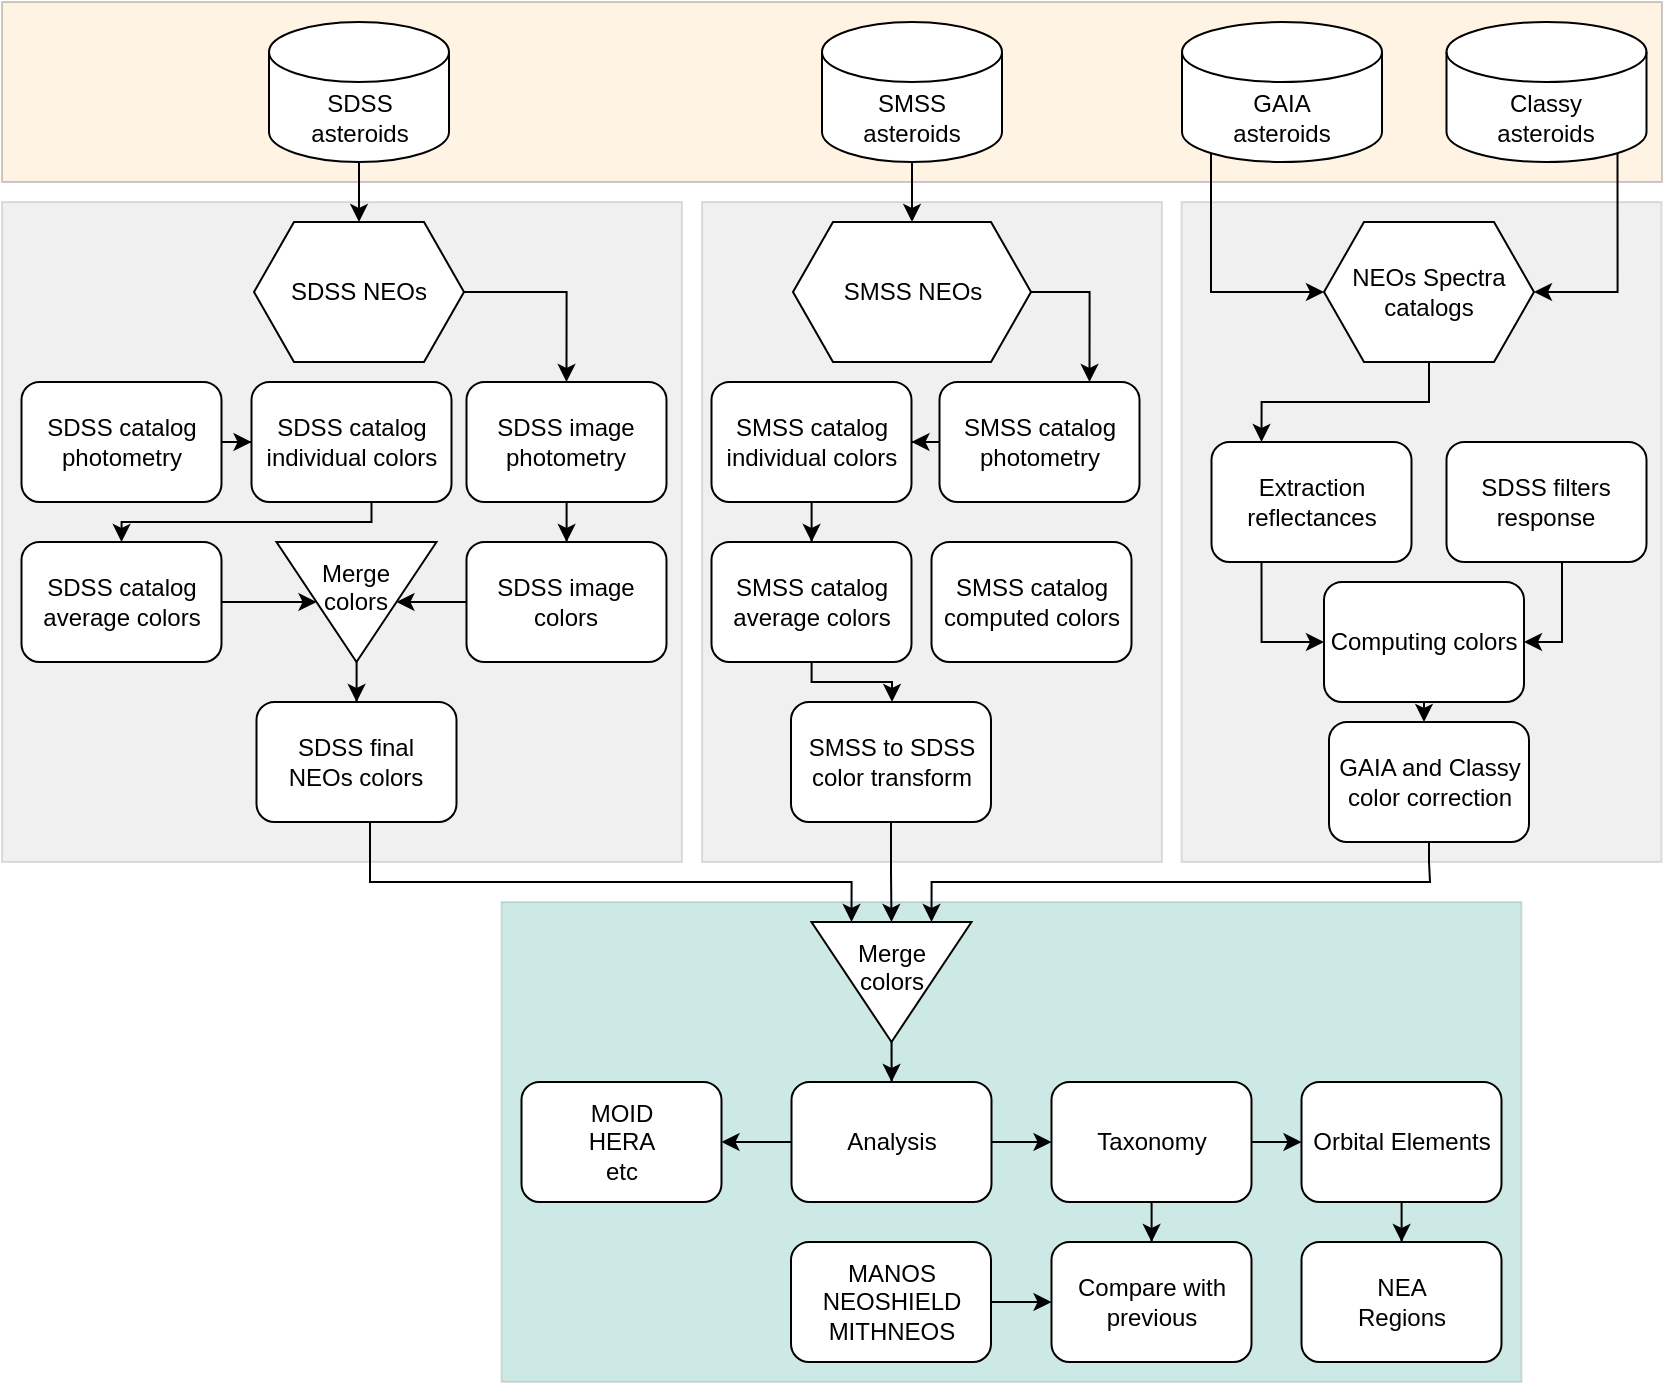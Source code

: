 <mxfile version="20.0.4" type="github" pages="2">
  <diagram id="l5HfpWFaHAtyfRfRbP9f" name="Page-1">
    <mxGraphModel dx="1183" dy="636" grid="1" gridSize="10" guides="1" tooltips="1" connect="1" arrows="1" fold="1" page="1" pageScale="1" pageWidth="850" pageHeight="1100" math="0" shadow="0">
      <root>
        <mxCell id="0" />
        <mxCell id="1" parent="0" />
        <mxCell id="JDDzChWWamHBL8bAgmot-44" value="" style="rounded=0;whiteSpace=wrap;html=1;fillColor=#019281;opacity=20;fontColor=#333333;strokeColor=#666666;" parent="1" vertex="1">
          <mxGeometry x="259.75" y="460" width="510" height="240" as="geometry" />
        </mxCell>
        <mxCell id="JDDzChWWamHBL8bAgmot-41" value="" style="rounded=0;whiteSpace=wrap;html=1;fillColor=#B2B2B2;opacity=20;fontColor=#333333;strokeColor=#666666;" parent="1" vertex="1">
          <mxGeometry x="599.75" y="110" width="240" height="330" as="geometry" />
        </mxCell>
        <mxCell id="JDDzChWWamHBL8bAgmot-40" value="" style="rounded=0;whiteSpace=wrap;html=1;fillColor=#B2B2B2;opacity=20;fontColor=#333333;strokeColor=#666666;" parent="1" vertex="1">
          <mxGeometry x="360" y="110" width="230" height="330" as="geometry" />
        </mxCell>
        <mxCell id="JDDzChWWamHBL8bAgmot-38" value="" style="rounded=0;whiteSpace=wrap;html=1;fillColor=#B2B2B2;opacity=20;fontColor=#333333;strokeColor=#666666;" parent="1" vertex="1">
          <mxGeometry x="10" y="110" width="340" height="330" as="geometry" />
        </mxCell>
        <mxCell id="JDDzChWWamHBL8bAgmot-37" value="" style="verticalLabelPosition=bottom;verticalAlign=top;html=1;shape=mxgraph.basic.rect;fillColor2=none;strokeWidth=1;size=20;indent=5;fillColor=#FFC374;opacity=20;" parent="1" vertex="1">
          <mxGeometry x="10" y="10" width="830" height="90" as="geometry" />
        </mxCell>
        <mxCell id="aYM6xtdw5qeDzCKNdwKn-15" value="" style="edgeStyle=orthogonalEdgeStyle;rounded=0;orthogonalLoop=1;jettySize=auto;html=1;" parent="1" source="aYM6xtdw5qeDzCKNdwKn-9" target="aYM6xtdw5qeDzCKNdwKn-12" edge="1">
          <mxGeometry relative="1" as="geometry" />
        </mxCell>
        <mxCell id="aYM6xtdw5qeDzCKNdwKn-9" value="&lt;div&gt;SDSS&lt;/div&gt;&lt;div&gt;asteroids&lt;br&gt;&lt;/div&gt;" style="shape=cylinder3;whiteSpace=wrap;html=1;boundedLbl=1;backgroundOutline=1;size=15;" parent="1" vertex="1">
          <mxGeometry x="143.5" y="20" width="90" height="70" as="geometry" />
        </mxCell>
        <mxCell id="aYM6xtdw5qeDzCKNdwKn-36" value="" style="edgeStyle=orthogonalEdgeStyle;rounded=0;orthogonalLoop=1;jettySize=auto;html=1;" parent="1" source="aYM6xtdw5qeDzCKNdwKn-10" target="aYM6xtdw5qeDzCKNdwKn-35" edge="1">
          <mxGeometry relative="1" as="geometry" />
        </mxCell>
        <mxCell id="aYM6xtdw5qeDzCKNdwKn-10" value="&lt;div&gt;SMSS&lt;/div&gt;&lt;div&gt;asteroids&lt;br&gt;&lt;/div&gt;" style="shape=cylinder3;whiteSpace=wrap;html=1;boundedLbl=1;backgroundOutline=1;size=15;" parent="1" vertex="1">
          <mxGeometry x="420" y="20" width="90" height="70" as="geometry" />
        </mxCell>
        <mxCell id="doPpmUsIKa_UCK7kxjEv-3" value="" style="edgeStyle=orthogonalEdgeStyle;rounded=0;orthogonalLoop=1;jettySize=auto;html=1;entryX=0;entryY=0.5;entryDx=0;entryDy=0;exitX=0.145;exitY=1;exitDx=0;exitDy=-4.35;exitPerimeter=0;" edge="1" parent="1" source="aYM6xtdw5qeDzCKNdwKn-11" target="aYM6xtdw5qeDzCKNdwKn-41">
          <mxGeometry relative="1" as="geometry">
            <Array as="points" />
          </mxGeometry>
        </mxCell>
        <mxCell id="aYM6xtdw5qeDzCKNdwKn-11" value="&lt;div&gt;GAIA&lt;/div&gt;&lt;div&gt;asteroids&lt;br&gt;&lt;/div&gt;" style="shape=cylinder3;whiteSpace=wrap;html=1;boundedLbl=1;backgroundOutline=1;size=15;" parent="1" vertex="1">
          <mxGeometry x="600" y="20" width="100" height="70" as="geometry" />
        </mxCell>
        <mxCell id="aYM6xtdw5qeDzCKNdwKn-18" style="edgeStyle=orthogonalEdgeStyle;rounded=0;orthogonalLoop=1;jettySize=auto;html=1;entryX=0.5;entryY=0;entryDx=0;entryDy=0;" parent="1" source="aYM6xtdw5qeDzCKNdwKn-12" target="aYM6xtdw5qeDzCKNdwKn-17" edge="1">
          <mxGeometry relative="1" as="geometry" />
        </mxCell>
        <mxCell id="aYM6xtdw5qeDzCKNdwKn-12" value="SDSS NEOs" style="shape=hexagon;perimeter=hexagonPerimeter2;whiteSpace=wrap;html=1;fixedSize=1;" parent="1" vertex="1">
          <mxGeometry x="136" y="120" width="105" height="70" as="geometry" />
        </mxCell>
        <mxCell id="aYM6xtdw5qeDzCKNdwKn-19" style="edgeStyle=orthogonalEdgeStyle;rounded=0;orthogonalLoop=1;jettySize=auto;html=1;" parent="1" source="aYM6xtdw5qeDzCKNdwKn-13" target="aYM6xtdw5qeDzCKNdwKn-16" edge="1">
          <mxGeometry relative="1" as="geometry" />
        </mxCell>
        <mxCell id="aYM6xtdw5qeDzCKNdwKn-13" value="SDSS catalog photometry" style="rounded=1;whiteSpace=wrap;html=1;" parent="1" vertex="1">
          <mxGeometry x="19.75" y="200" width="100" height="60" as="geometry" />
        </mxCell>
        <mxCell id="aYM6xtdw5qeDzCKNdwKn-25" style="edgeStyle=orthogonalEdgeStyle;rounded=0;orthogonalLoop=1;jettySize=auto;html=1;entryX=0.5;entryY=0;entryDx=0;entryDy=0;exitX=0.5;exitY=1;exitDx=0;exitDy=0;" parent="1" source="aYM6xtdw5qeDzCKNdwKn-16" target="aYM6xtdw5qeDzCKNdwKn-21" edge="1">
          <mxGeometry relative="1" as="geometry">
            <Array as="points">
              <mxPoint x="194.75" y="270" />
              <mxPoint x="69.75" y="270" />
            </Array>
          </mxGeometry>
        </mxCell>
        <mxCell id="aYM6xtdw5qeDzCKNdwKn-16" value="SDSS catalog individual colors" style="rounded=1;whiteSpace=wrap;html=1;" parent="1" vertex="1">
          <mxGeometry x="134.75" y="200" width="100" height="60" as="geometry" />
        </mxCell>
        <mxCell id="aYM6xtdw5qeDzCKNdwKn-26" value="" style="edgeStyle=orthogonalEdgeStyle;rounded=0;orthogonalLoop=1;jettySize=auto;html=1;" parent="1" source="aYM6xtdw5qeDzCKNdwKn-17" target="aYM6xtdw5qeDzCKNdwKn-20" edge="1">
          <mxGeometry relative="1" as="geometry" />
        </mxCell>
        <mxCell id="aYM6xtdw5qeDzCKNdwKn-17" value="SDSS image photometry" style="rounded=1;whiteSpace=wrap;html=1;" parent="1" vertex="1">
          <mxGeometry x="242.25" y="200" width="100" height="60" as="geometry" />
        </mxCell>
        <mxCell id="aYM6xtdw5qeDzCKNdwKn-27" value="" style="edgeStyle=orthogonalEdgeStyle;rounded=0;orthogonalLoop=1;jettySize=auto;html=1;entryX=0.5;entryY=0;entryDx=0;entryDy=0;" parent="1" source="aYM6xtdw5qeDzCKNdwKn-20" target="aYM6xtdw5qeDzCKNdwKn-29" edge="1">
          <mxGeometry relative="1" as="geometry">
            <mxPoint x="47.25" y="460" as="targetPoint" />
          </mxGeometry>
        </mxCell>
        <mxCell id="aYM6xtdw5qeDzCKNdwKn-20" value="SDSS image colors" style="rounded=1;whiteSpace=wrap;html=1;" parent="1" vertex="1">
          <mxGeometry x="242.25" y="280" width="100" height="60" as="geometry" />
        </mxCell>
        <mxCell id="aYM6xtdw5qeDzCKNdwKn-31" value="" style="edgeStyle=orthogonalEdgeStyle;rounded=0;orthogonalLoop=1;jettySize=auto;html=1;" parent="1" source="aYM6xtdw5qeDzCKNdwKn-21" target="aYM6xtdw5qeDzCKNdwKn-29" edge="1">
          <mxGeometry relative="1" as="geometry" />
        </mxCell>
        <mxCell id="aYM6xtdw5qeDzCKNdwKn-21" value="SDSS catalog average colors" style="rounded=1;whiteSpace=wrap;html=1;" parent="1" vertex="1">
          <mxGeometry x="19.75" y="280" width="100" height="60" as="geometry" />
        </mxCell>
        <mxCell id="JDDzChWWamHBL8bAgmot-17" style="edgeStyle=orthogonalEdgeStyle;rounded=0;orthogonalLoop=1;jettySize=auto;html=1;entryX=0;entryY=0.75;entryDx=0;entryDy=0;" parent="1" source="aYM6xtdw5qeDzCKNdwKn-22" target="JDDzChWWamHBL8bAgmot-30" edge="1">
          <mxGeometry relative="1" as="geometry">
            <mxPoint x="366" y="480" as="targetPoint" />
            <Array as="points">
              <mxPoint x="194" y="450" />
              <mxPoint x="435" y="450" />
            </Array>
          </mxGeometry>
        </mxCell>
        <mxCell id="aYM6xtdw5qeDzCKNdwKn-22" value="&lt;div&gt;SDSS final &lt;br&gt;&lt;/div&gt;&lt;div&gt;NEOs colors&lt;/div&gt;" style="rounded=1;whiteSpace=wrap;html=1;" parent="1" vertex="1">
          <mxGeometry x="137.25" y="360" width="100" height="60" as="geometry" />
        </mxCell>
        <mxCell id="JDDzChWWamHBL8bAgmot-19" style="edgeStyle=orthogonalEdgeStyle;rounded=0;orthogonalLoop=1;jettySize=auto;html=1;exitX=0.5;exitY=1;exitDx=0;exitDy=0;entryX=0;entryY=0.5;entryDx=0;entryDy=0;" parent="1" source="aYM6xtdw5qeDzCKNdwKn-23" target="JDDzChWWamHBL8bAgmot-30" edge="1">
          <mxGeometry relative="1" as="geometry">
            <mxPoint x="416" y="450" as="targetPoint" />
          </mxGeometry>
        </mxCell>
        <mxCell id="aYM6xtdw5qeDzCKNdwKn-23" value="SMSS to SDSS color transform" style="rounded=1;whiteSpace=wrap;html=1;" parent="1" vertex="1">
          <mxGeometry x="404.5" y="360" width="100" height="60" as="geometry" />
        </mxCell>
        <mxCell id="JDDzChWWamHBL8bAgmot-42" value="" style="edgeStyle=orthogonalEdgeStyle;rounded=0;orthogonalLoop=1;jettySize=auto;html=1;" parent="1" source="aYM6xtdw5qeDzCKNdwKn-29" target="aYM6xtdw5qeDzCKNdwKn-22" edge="1">
          <mxGeometry relative="1" as="geometry" />
        </mxCell>
        <mxCell id="aYM6xtdw5qeDzCKNdwKn-29" value="&lt;div&gt;Merge &lt;br&gt;&lt;/div&gt;&lt;div&gt;colors&lt;/div&gt;&lt;div&gt;&lt;br&gt;&lt;/div&gt;" style="triangle;whiteSpace=wrap;html=1;direction=south;" parent="1" vertex="1">
          <mxGeometry x="147.25" y="280" width="80" height="60" as="geometry" />
        </mxCell>
        <mxCell id="JDDzChWWamHBL8bAgmot-27" style="edgeStyle=orthogonalEdgeStyle;rounded=0;orthogonalLoop=1;jettySize=auto;html=1;exitX=0;exitY=0.5;exitDx=0;exitDy=0;" parent="1" source="aYM6xtdw5qeDzCKNdwKn-38" target="aYM6xtdw5qeDzCKNdwKn-37" edge="1">
          <mxGeometry relative="1" as="geometry" />
        </mxCell>
        <mxCell id="doPpmUsIKa_UCK7kxjEv-1" style="edgeStyle=orthogonalEdgeStyle;rounded=0;orthogonalLoop=1;jettySize=auto;html=1;exitX=1;exitY=0.5;exitDx=0;exitDy=0;entryX=0.75;entryY=0;entryDx=0;entryDy=0;" edge="1" parent="1" source="aYM6xtdw5qeDzCKNdwKn-35" target="aYM6xtdw5qeDzCKNdwKn-38">
          <mxGeometry relative="1" as="geometry" />
        </mxCell>
        <mxCell id="aYM6xtdw5qeDzCKNdwKn-35" value="SMSS NEOs" style="shape=hexagon;perimeter=hexagonPerimeter2;whiteSpace=wrap;html=1;fixedSize=1;" parent="1" vertex="1">
          <mxGeometry x="405.5" y="120" width="119" height="70" as="geometry" />
        </mxCell>
        <mxCell id="JDDzChWWamHBL8bAgmot-29" value="" style="edgeStyle=orthogonalEdgeStyle;rounded=0;orthogonalLoop=1;jettySize=auto;html=1;" parent="1" source="aYM6xtdw5qeDzCKNdwKn-37" target="aYM6xtdw5qeDzCKNdwKn-39" edge="1">
          <mxGeometry relative="1" as="geometry" />
        </mxCell>
        <mxCell id="aYM6xtdw5qeDzCKNdwKn-37" value="SMSS catalog individual colors" style="rounded=1;whiteSpace=wrap;html=1;" parent="1" vertex="1">
          <mxGeometry x="364.75" y="200" width="100" height="60" as="geometry" />
        </mxCell>
        <mxCell id="aYM6xtdw5qeDzCKNdwKn-38" value="SMSS catalog photometry" style="rounded=1;whiteSpace=wrap;html=1;" parent="1" vertex="1">
          <mxGeometry x="478.75" y="200" width="100" height="60" as="geometry" />
        </mxCell>
        <mxCell id="JDDzChWWamHBL8bAgmot-5" value="" style="edgeStyle=orthogonalEdgeStyle;rounded=0;orthogonalLoop=1;jettySize=auto;html=1;" parent="1" source="aYM6xtdw5qeDzCKNdwKn-39" target="aYM6xtdw5qeDzCKNdwKn-23" edge="1">
          <mxGeometry relative="1" as="geometry">
            <Array as="points">
              <mxPoint x="415" y="350" />
              <mxPoint x="455" y="350" />
            </Array>
          </mxGeometry>
        </mxCell>
        <mxCell id="aYM6xtdw5qeDzCKNdwKn-39" value="SMSS catalog average colors" style="rounded=1;whiteSpace=wrap;html=1;" parent="1" vertex="1">
          <mxGeometry x="364.75" y="280" width="100" height="60" as="geometry" />
        </mxCell>
        <mxCell id="aYM6xtdw5qeDzCKNdwKn-40" value="SMSS catalog computed colors" style="rounded=1;whiteSpace=wrap;html=1;" parent="1" vertex="1">
          <mxGeometry x="474.75" y="280" width="100" height="60" as="geometry" />
        </mxCell>
        <mxCell id="JDDzChWWamHBL8bAgmot-46" style="edgeStyle=orthogonalEdgeStyle;rounded=0;orthogonalLoop=1;jettySize=auto;html=1;entryX=0.25;entryY=0;entryDx=0;entryDy=0;startArrow=none;startFill=0;endArrow=classic;endFill=1;exitX=0.5;exitY=1;exitDx=0;exitDy=0;" parent="1" source="aYM6xtdw5qeDzCKNdwKn-41" target="aYM6xtdw5qeDzCKNdwKn-42" edge="1">
          <mxGeometry relative="1" as="geometry" />
        </mxCell>
        <mxCell id="aYM6xtdw5qeDzCKNdwKn-41" value="NEOs Spectra catalogs" style="shape=hexagon;perimeter=hexagonPerimeter2;whiteSpace=wrap;html=1;fixedSize=1;" parent="1" vertex="1">
          <mxGeometry x="671" y="120" width="105" height="70" as="geometry" />
        </mxCell>
        <mxCell id="aYM6xtdw5qeDzCKNdwKn-56" value="" style="edgeStyle=orthogonalEdgeStyle;rounded=0;orthogonalLoop=1;jettySize=auto;html=1;exitX=0.25;exitY=1;exitDx=0;exitDy=0;entryX=0;entryY=0.5;entryDx=0;entryDy=0;" parent="1" source="aYM6xtdw5qeDzCKNdwKn-42" target="JDDzChWWamHBL8bAgmot-25" edge="1">
          <mxGeometry relative="1" as="geometry">
            <mxPoint x="702.75" y="290" as="targetPoint" />
            <Array as="points">
              <mxPoint x="640" y="330" />
            </Array>
          </mxGeometry>
        </mxCell>
        <mxCell id="aYM6xtdw5qeDzCKNdwKn-42" value="&lt;div&gt;Extraction&lt;br&gt;&lt;/div&gt;&lt;div&gt;reflectances&lt;/div&gt;" style="rounded=1;whiteSpace=wrap;html=1;" parent="1" vertex="1">
          <mxGeometry x="614.75" y="230" width="100" height="60" as="geometry" />
        </mxCell>
        <mxCell id="aYM6xtdw5qeDzCKNdwKn-55" value="" style="edgeStyle=orthogonalEdgeStyle;rounded=0;orthogonalLoop=1;jettySize=auto;html=1;entryX=1;entryY=0.5;entryDx=0;entryDy=0;exitX=0.75;exitY=1;exitDx=0;exitDy=0;" parent="1" source="aYM6xtdw5qeDzCKNdwKn-43" target="JDDzChWWamHBL8bAgmot-25" edge="1">
          <mxGeometry relative="1" as="geometry">
            <mxPoint x="742.25" y="290" as="targetPoint" />
            <Array as="points">
              <mxPoint x="790" y="290" />
              <mxPoint x="790" y="330" />
            </Array>
          </mxGeometry>
        </mxCell>
        <mxCell id="aYM6xtdw5qeDzCKNdwKn-43" value="SDSS filters response" style="rounded=1;whiteSpace=wrap;html=1;fontStyle=0" parent="1" vertex="1">
          <mxGeometry x="732.25" y="230" width="100" height="60" as="geometry" />
        </mxCell>
        <mxCell id="JDDzChWWamHBL8bAgmot-21" value="" style="edgeStyle=orthogonalEdgeStyle;rounded=0;orthogonalLoop=1;jettySize=auto;html=1;exitX=0.5;exitY=1;exitDx=0;exitDy=0;" parent="1" source="JDDzChWWamHBL8bAgmot-25" target="JDDzChWWamHBL8bAgmot-20" edge="1">
          <mxGeometry relative="1" as="geometry">
            <mxPoint x="729.75" y="400" as="sourcePoint" />
            <Array as="points">
              <mxPoint x="719.75" y="400" />
            </Array>
          </mxGeometry>
        </mxCell>
        <mxCell id="JDDzChWWamHBL8bAgmot-31" value="" style="edgeStyle=orthogonalEdgeStyle;rounded=0;orthogonalLoop=1;jettySize=auto;html=1;" parent="1" source="JDDzChWWamHBL8bAgmot-6" target="JDDzChWWamHBL8bAgmot-8" edge="1">
          <mxGeometry relative="1" as="geometry" />
        </mxCell>
        <mxCell id="JDDzChWWamHBL8bAgmot-36" value="" style="edgeStyle=orthogonalEdgeStyle;rounded=0;orthogonalLoop=1;jettySize=auto;html=1;" parent="1" source="JDDzChWWamHBL8bAgmot-6" target="JDDzChWWamHBL8bAgmot-13" edge="1">
          <mxGeometry relative="1" as="geometry" />
        </mxCell>
        <mxCell id="JDDzChWWamHBL8bAgmot-6" value="Analysis" style="rounded=1;whiteSpace=wrap;html=1;" parent="1" vertex="1">
          <mxGeometry x="404.75" y="550" width="100" height="60" as="geometry" />
        </mxCell>
        <mxCell id="JDDzChWWamHBL8bAgmot-33" value="" style="edgeStyle=orthogonalEdgeStyle;rounded=0;orthogonalLoop=1;jettySize=auto;html=1;" parent="1" source="JDDzChWWamHBL8bAgmot-7" target="JDDzChWWamHBL8bAgmot-14" edge="1">
          <mxGeometry relative="1" as="geometry" />
        </mxCell>
        <mxCell id="JDDzChWWamHBL8bAgmot-7" value="Orbital Elements" style="rounded=1;whiteSpace=wrap;html=1;" parent="1" vertex="1">
          <mxGeometry x="659.75" y="550" width="100" height="60" as="geometry" />
        </mxCell>
        <mxCell id="JDDzChWWamHBL8bAgmot-32" value="" style="edgeStyle=orthogonalEdgeStyle;rounded=0;orthogonalLoop=1;jettySize=auto;html=1;" parent="1" source="JDDzChWWamHBL8bAgmot-8" target="JDDzChWWamHBL8bAgmot-7" edge="1">
          <mxGeometry relative="1" as="geometry" />
        </mxCell>
        <mxCell id="JDDzChWWamHBL8bAgmot-34" value="" style="edgeStyle=orthogonalEdgeStyle;rounded=0;orthogonalLoop=1;jettySize=auto;html=1;" parent="1" source="JDDzChWWamHBL8bAgmot-8" target="JDDzChWWamHBL8bAgmot-9" edge="1">
          <mxGeometry relative="1" as="geometry" />
        </mxCell>
        <mxCell id="JDDzChWWamHBL8bAgmot-8" value="Taxonomy" style="rounded=1;whiteSpace=wrap;html=1;" parent="1" vertex="1">
          <mxGeometry x="534.75" y="550" width="100" height="60" as="geometry" />
        </mxCell>
        <mxCell id="JDDzChWWamHBL8bAgmot-9" value="Compare with previous" style="rounded=1;whiteSpace=wrap;html=1;" parent="1" vertex="1">
          <mxGeometry x="534.75" y="630" width="100" height="60" as="geometry" />
        </mxCell>
        <mxCell id="JDDzChWWamHBL8bAgmot-35" value="" style="edgeStyle=orthogonalEdgeStyle;rounded=0;orthogonalLoop=1;jettySize=auto;html=1;" parent="1" source="JDDzChWWamHBL8bAgmot-12" target="JDDzChWWamHBL8bAgmot-9" edge="1">
          <mxGeometry relative="1" as="geometry" />
        </mxCell>
        <mxCell id="JDDzChWWamHBL8bAgmot-12" value="&lt;div&gt;MANOS&lt;/div&gt;&lt;div&gt;NEOSHIELD&lt;/div&gt;&lt;div&gt;MITHNEOS&lt;br&gt;&lt;/div&gt;" style="rounded=1;whiteSpace=wrap;html=1;" parent="1" vertex="1">
          <mxGeometry x="404.5" y="630" width="100" height="60" as="geometry" />
        </mxCell>
        <mxCell id="JDDzChWWamHBL8bAgmot-13" value="&lt;div&gt;MOID&lt;/div&gt;&lt;div&gt;HERA&lt;/div&gt;&lt;div&gt;etc&lt;br&gt;&lt;/div&gt;" style="rounded=1;whiteSpace=wrap;html=1;" parent="1" vertex="1">
          <mxGeometry x="269.75" y="550" width="100" height="60" as="geometry" />
        </mxCell>
        <mxCell id="JDDzChWWamHBL8bAgmot-14" value="&lt;div&gt;NEA&lt;br&gt;&lt;/div&gt;&lt;div&gt;Regions&lt;/div&gt;" style="rounded=1;whiteSpace=wrap;html=1;" parent="1" vertex="1">
          <mxGeometry x="659.75" y="630" width="100" height="60" as="geometry" />
        </mxCell>
        <mxCell id="JDDzChWWamHBL8bAgmot-26" value="" style="edgeStyle=orthogonalEdgeStyle;rounded=0;orthogonalLoop=1;jettySize=auto;html=1;exitX=1;exitY=0.5;exitDx=0;exitDy=0;" parent="1" source="JDDzChWWamHBL8bAgmot-30" target="JDDzChWWamHBL8bAgmot-6" edge="1">
          <mxGeometry relative="1" as="geometry">
            <mxPoint x="465.75" y="520" as="sourcePoint" />
          </mxGeometry>
        </mxCell>
        <mxCell id="JDDzChWWamHBL8bAgmot-23" style="edgeStyle=orthogonalEdgeStyle;rounded=0;orthogonalLoop=1;jettySize=auto;html=1;entryX=0;entryY=0.25;entryDx=0;entryDy=0;exitX=0.5;exitY=1;exitDx=0;exitDy=0;" parent="1" source="JDDzChWWamHBL8bAgmot-20" target="JDDzChWWamHBL8bAgmot-30" edge="1">
          <mxGeometry relative="1" as="geometry">
            <mxPoint x="486" y="480" as="targetPoint" />
            <Array as="points">
              <mxPoint x="724" y="440" />
              <mxPoint x="724" y="450" />
              <mxPoint x="475" y="450" />
            </Array>
          </mxGeometry>
        </mxCell>
        <mxCell id="JDDzChWWamHBL8bAgmot-20" value="GAIA and Classy color correction" style="rounded=1;whiteSpace=wrap;html=1;" parent="1" vertex="1">
          <mxGeometry x="673.5" y="370" width="100" height="60" as="geometry" />
        </mxCell>
        <mxCell id="JDDzChWWamHBL8bAgmot-25" value="Computing colors" style="rounded=1;whiteSpace=wrap;html=1;" parent="1" vertex="1">
          <mxGeometry x="671" y="300" width="100" height="60" as="geometry" />
        </mxCell>
        <mxCell id="JDDzChWWamHBL8bAgmot-30" value="&lt;div&gt;Merge&lt;/div&gt;&lt;div&gt;colors&lt;/div&gt;&lt;div&gt;&lt;br&gt;&lt;/div&gt;" style="triangle;whiteSpace=wrap;html=1;direction=south;" parent="1" vertex="1">
          <mxGeometry x="414.75" y="470" width="80" height="60" as="geometry" />
        </mxCell>
        <mxCell id="doPpmUsIKa_UCK7kxjEv-5" style="edgeStyle=orthogonalEdgeStyle;rounded=0;orthogonalLoop=1;jettySize=auto;html=1;exitX=0.855;exitY=1;exitDx=0;exitDy=-4.35;exitPerimeter=0;entryX=1;entryY=0.5;entryDx=0;entryDy=0;" edge="1" parent="1" source="doPpmUsIKa_UCK7kxjEv-2" target="aYM6xtdw5qeDzCKNdwKn-41">
          <mxGeometry relative="1" as="geometry" />
        </mxCell>
        <mxCell id="doPpmUsIKa_UCK7kxjEv-2" value="&lt;div&gt;Classy&lt;br&gt;&lt;/div&gt;&lt;div&gt;asteroids&lt;br&gt;&lt;/div&gt;" style="shape=cylinder3;whiteSpace=wrap;html=1;boundedLbl=1;backgroundOutline=1;size=15;" vertex="1" parent="1">
          <mxGeometry x="732.25" y="20" width="100" height="70" as="geometry" />
        </mxCell>
      </root>
    </mxGraphModel>
  </diagram>
  <diagram id="aIwazq5mKFEPIugJmdW9" name="Page-2">
    <mxGraphModel dx="1183" dy="636" grid="1" gridSize="10" guides="1" tooltips="1" connect="1" arrows="1" fold="1" page="1" pageScale="1" pageWidth="850" pageHeight="1100" math="0" shadow="0">
      <root>
        <mxCell id="0" />
        <mxCell id="1" parent="0" />
        <mxCell id="oCJwEKxeKg1dGsm3xvC_-1" value="" style="rounded=0;whiteSpace=wrap;html=1;fillColor=#019281;opacity=20;fontColor=#333333;strokeColor=#666666;" vertex="1" parent="1">
          <mxGeometry x="10" y="460" width="830" height="80" as="geometry" />
        </mxCell>
        <mxCell id="oCJwEKxeKg1dGsm3xvC_-2" value="" style="rounded=0;whiteSpace=wrap;html=1;fillColor=#B2B2B2;opacity=20;fontColor=#333333;strokeColor=#666666;" vertex="1" parent="1">
          <mxGeometry x="599.75" y="110" width="240" height="330" as="geometry" />
        </mxCell>
        <mxCell id="oCJwEKxeKg1dGsm3xvC_-3" value="" style="rounded=0;whiteSpace=wrap;html=1;fillColor=#B2B2B2;opacity=20;fontColor=#333333;strokeColor=#666666;" vertex="1" parent="1">
          <mxGeometry x="360" y="110" width="230" height="330" as="geometry" />
        </mxCell>
        <mxCell id="oCJwEKxeKg1dGsm3xvC_-4" value="" style="rounded=0;whiteSpace=wrap;html=1;fillColor=#B2B2B2;opacity=20;fontColor=#333333;strokeColor=#666666;" vertex="1" parent="1">
          <mxGeometry x="10" y="110" width="340" height="330" as="geometry" />
        </mxCell>
        <mxCell id="oCJwEKxeKg1dGsm3xvC_-5" value="" style="verticalLabelPosition=bottom;verticalAlign=top;html=1;shape=mxgraph.basic.rect;fillColor2=none;strokeWidth=1;size=20;indent=5;fillColor=#FFC374;opacity=20;" vertex="1" parent="1">
          <mxGeometry x="10" y="10" width="830" height="90" as="geometry" />
        </mxCell>
        <mxCell id="oCJwEKxeKg1dGsm3xvC_-6" value="" style="edgeStyle=orthogonalEdgeStyle;rounded=0;orthogonalLoop=1;jettySize=auto;html=1;" edge="1" parent="1" source="oCJwEKxeKg1dGsm3xvC_-7" target="oCJwEKxeKg1dGsm3xvC_-13">
          <mxGeometry relative="1" as="geometry" />
        </mxCell>
        <mxCell id="oCJwEKxeKg1dGsm3xvC_-7" value="&lt;div&gt;SDSS&lt;/div&gt;&lt;div&gt;asteroids&lt;br&gt;&lt;/div&gt;" style="shape=cylinder3;whiteSpace=wrap;html=1;boundedLbl=1;backgroundOutline=1;size=15;" vertex="1" parent="1">
          <mxGeometry x="143.5" y="20" width="90" height="70" as="geometry" />
        </mxCell>
        <mxCell id="oCJwEKxeKg1dGsm3xvC_-8" value="" style="edgeStyle=orthogonalEdgeStyle;rounded=0;orthogonalLoop=1;jettySize=auto;html=1;" edge="1" parent="1" source="oCJwEKxeKg1dGsm3xvC_-9" target="oCJwEKxeKg1dGsm3xvC_-32">
          <mxGeometry relative="1" as="geometry" />
        </mxCell>
        <mxCell id="oCJwEKxeKg1dGsm3xvC_-9" value="&lt;div&gt;SMSS&lt;/div&gt;&lt;div&gt;asteroids&lt;br&gt;&lt;/div&gt;" style="shape=cylinder3;whiteSpace=wrap;html=1;boundedLbl=1;backgroundOutline=1;size=15;" vertex="1" parent="1">
          <mxGeometry x="420" y="20" width="90" height="70" as="geometry" />
        </mxCell>
        <mxCell id="oCJwEKxeKg1dGsm3xvC_-10" value="" style="edgeStyle=orthogonalEdgeStyle;rounded=0;orthogonalLoop=1;jettySize=auto;html=1;entryX=0;entryY=0.5;entryDx=0;entryDy=0;exitX=0.145;exitY=1;exitDx=0;exitDy=-4.35;exitPerimeter=0;" edge="1" parent="1" source="oCJwEKxeKg1dGsm3xvC_-11" target="oCJwEKxeKg1dGsm3xvC_-40">
          <mxGeometry relative="1" as="geometry">
            <Array as="points" />
          </mxGeometry>
        </mxCell>
        <mxCell id="oCJwEKxeKg1dGsm3xvC_-11" value="&lt;div&gt;GAIA&lt;/div&gt;&lt;div&gt;asteroids&lt;br&gt;&lt;/div&gt;" style="shape=cylinder3;whiteSpace=wrap;html=1;boundedLbl=1;backgroundOutline=1;size=15;" vertex="1" parent="1">
          <mxGeometry x="600" y="20" width="100" height="70" as="geometry" />
        </mxCell>
        <mxCell id="oCJwEKxeKg1dGsm3xvC_-12" style="edgeStyle=orthogonalEdgeStyle;rounded=0;orthogonalLoop=1;jettySize=auto;html=1;entryX=0.5;entryY=0;entryDx=0;entryDy=0;" edge="1" parent="1" source="oCJwEKxeKg1dGsm3xvC_-13" target="oCJwEKxeKg1dGsm3xvC_-19">
          <mxGeometry relative="1" as="geometry" />
        </mxCell>
        <mxCell id="oCJwEKxeKg1dGsm3xvC_-13" value="SDSS NEOs" style="shape=hexagon;perimeter=hexagonPerimeter2;whiteSpace=wrap;html=1;fixedSize=1;" vertex="1" parent="1">
          <mxGeometry x="136" y="120" width="105" height="70" as="geometry" />
        </mxCell>
        <mxCell id="oCJwEKxeKg1dGsm3xvC_-14" style="edgeStyle=orthogonalEdgeStyle;rounded=0;orthogonalLoop=1;jettySize=auto;html=1;" edge="1" parent="1" source="oCJwEKxeKg1dGsm3xvC_-15" target="oCJwEKxeKg1dGsm3xvC_-17">
          <mxGeometry relative="1" as="geometry" />
        </mxCell>
        <mxCell id="oCJwEKxeKg1dGsm3xvC_-15" value="SDSS catalog photometry" style="rounded=1;whiteSpace=wrap;html=1;" vertex="1" parent="1">
          <mxGeometry x="19.75" y="200" width="100" height="60" as="geometry" />
        </mxCell>
        <mxCell id="oCJwEKxeKg1dGsm3xvC_-16" style="edgeStyle=orthogonalEdgeStyle;rounded=0;orthogonalLoop=1;jettySize=auto;html=1;entryX=0.5;entryY=0;entryDx=0;entryDy=0;exitX=0.5;exitY=1;exitDx=0;exitDy=0;" edge="1" parent="1" source="oCJwEKxeKg1dGsm3xvC_-17" target="oCJwEKxeKg1dGsm3xvC_-23">
          <mxGeometry relative="1" as="geometry">
            <Array as="points">
              <mxPoint x="194.75" y="270" />
              <mxPoint x="69.75" y="270" />
            </Array>
          </mxGeometry>
        </mxCell>
        <mxCell id="oCJwEKxeKg1dGsm3xvC_-17" value="SDSS catalog individual colors" style="rounded=1;whiteSpace=wrap;html=1;" vertex="1" parent="1">
          <mxGeometry x="134.75" y="200" width="100" height="60" as="geometry" />
        </mxCell>
        <mxCell id="oCJwEKxeKg1dGsm3xvC_-18" value="" style="edgeStyle=orthogonalEdgeStyle;rounded=0;orthogonalLoop=1;jettySize=auto;html=1;" edge="1" parent="1" source="oCJwEKxeKg1dGsm3xvC_-19" target="oCJwEKxeKg1dGsm3xvC_-21">
          <mxGeometry relative="1" as="geometry" />
        </mxCell>
        <mxCell id="oCJwEKxeKg1dGsm3xvC_-19" value="SDSS image photometry" style="rounded=1;whiteSpace=wrap;html=1;" vertex="1" parent="1">
          <mxGeometry x="242.25" y="200" width="100" height="60" as="geometry" />
        </mxCell>
        <mxCell id="oCJwEKxeKg1dGsm3xvC_-20" value="" style="edgeStyle=orthogonalEdgeStyle;rounded=0;orthogonalLoop=1;jettySize=auto;html=1;entryX=0.5;entryY=0;entryDx=0;entryDy=0;" edge="1" parent="1" source="oCJwEKxeKg1dGsm3xvC_-21" target="oCJwEKxeKg1dGsm3xvC_-29">
          <mxGeometry relative="1" as="geometry">
            <mxPoint x="47.25" y="460" as="targetPoint" />
          </mxGeometry>
        </mxCell>
        <mxCell id="oCJwEKxeKg1dGsm3xvC_-21" value="SDSS image colors" style="rounded=1;whiteSpace=wrap;html=1;" vertex="1" parent="1">
          <mxGeometry x="242.25" y="280" width="100" height="60" as="geometry" />
        </mxCell>
        <mxCell id="oCJwEKxeKg1dGsm3xvC_-22" value="" style="edgeStyle=orthogonalEdgeStyle;rounded=0;orthogonalLoop=1;jettySize=auto;html=1;" edge="1" parent="1" source="oCJwEKxeKg1dGsm3xvC_-23" target="oCJwEKxeKg1dGsm3xvC_-29">
          <mxGeometry relative="1" as="geometry" />
        </mxCell>
        <mxCell id="oCJwEKxeKg1dGsm3xvC_-23" value="SDSS catalog average colors" style="rounded=1;whiteSpace=wrap;html=1;" vertex="1" parent="1">
          <mxGeometry x="19.75" y="280" width="100" height="60" as="geometry" />
        </mxCell>
        <mxCell id="oCJwEKxeKg1dGsm3xvC_-24" style="edgeStyle=orthogonalEdgeStyle;rounded=0;orthogonalLoop=1;jettySize=auto;html=1;entryX=0;entryY=0.75;entryDx=0;entryDy=0;" edge="1" parent="1" source="oCJwEKxeKg1dGsm3xvC_-25" target="oCJwEKxeKg1dGsm3xvC_-63">
          <mxGeometry relative="1" as="geometry">
            <mxPoint x="366" y="480" as="targetPoint" />
            <Array as="points">
              <mxPoint x="194" y="450" />
              <mxPoint x="435" y="450" />
            </Array>
          </mxGeometry>
        </mxCell>
        <mxCell id="oCJwEKxeKg1dGsm3xvC_-25" value="&lt;div&gt;SDSS final &lt;br&gt;&lt;/div&gt;&lt;div&gt;NEOs colors&lt;/div&gt;" style="rounded=1;whiteSpace=wrap;html=1;" vertex="1" parent="1">
          <mxGeometry x="137.25" y="360" width="100" height="60" as="geometry" />
        </mxCell>
        <mxCell id="oCJwEKxeKg1dGsm3xvC_-26" style="edgeStyle=orthogonalEdgeStyle;rounded=0;orthogonalLoop=1;jettySize=auto;html=1;exitX=0.5;exitY=1;exitDx=0;exitDy=0;entryX=0;entryY=0.5;entryDx=0;entryDy=0;" edge="1" parent="1" source="oCJwEKxeKg1dGsm3xvC_-27" target="oCJwEKxeKg1dGsm3xvC_-63">
          <mxGeometry relative="1" as="geometry">
            <mxPoint x="416" y="450" as="targetPoint" />
          </mxGeometry>
        </mxCell>
        <mxCell id="oCJwEKxeKg1dGsm3xvC_-27" value="SMSS to SDSS color transform" style="rounded=1;whiteSpace=wrap;html=1;" vertex="1" parent="1">
          <mxGeometry x="405.5" y="370" width="100" height="60" as="geometry" />
        </mxCell>
        <mxCell id="oCJwEKxeKg1dGsm3xvC_-28" value="" style="edgeStyle=orthogonalEdgeStyle;rounded=0;orthogonalLoop=1;jettySize=auto;html=1;" edge="1" parent="1" source="oCJwEKxeKg1dGsm3xvC_-29" target="oCJwEKxeKg1dGsm3xvC_-25">
          <mxGeometry relative="1" as="geometry" />
        </mxCell>
        <mxCell id="oCJwEKxeKg1dGsm3xvC_-29" value="&lt;div&gt;Merge &lt;br&gt;&lt;/div&gt;&lt;div&gt;colors&lt;/div&gt;&lt;div&gt;&lt;br&gt;&lt;/div&gt;" style="triangle;whiteSpace=wrap;html=1;direction=south;" vertex="1" parent="1">
          <mxGeometry x="147.25" y="280" width="80" height="60" as="geometry" />
        </mxCell>
        <mxCell id="oCJwEKxeKg1dGsm3xvC_-30" style="edgeStyle=orthogonalEdgeStyle;rounded=0;orthogonalLoop=1;jettySize=auto;html=1;exitX=0;exitY=0.5;exitDx=0;exitDy=0;" edge="1" parent="1" source="oCJwEKxeKg1dGsm3xvC_-35" target="oCJwEKxeKg1dGsm3xvC_-34">
          <mxGeometry relative="1" as="geometry" />
        </mxCell>
        <mxCell id="oCJwEKxeKg1dGsm3xvC_-31" style="edgeStyle=orthogonalEdgeStyle;rounded=0;orthogonalLoop=1;jettySize=auto;html=1;exitX=1;exitY=0.5;exitDx=0;exitDy=0;entryX=0.75;entryY=0;entryDx=0;entryDy=0;" edge="1" parent="1" source="oCJwEKxeKg1dGsm3xvC_-32" target="oCJwEKxeKg1dGsm3xvC_-35">
          <mxGeometry relative="1" as="geometry" />
        </mxCell>
        <mxCell id="oCJwEKxeKg1dGsm3xvC_-32" value="SMSS NEOs" style="shape=hexagon;perimeter=hexagonPerimeter2;whiteSpace=wrap;html=1;fixedSize=1;" vertex="1" parent="1">
          <mxGeometry x="405.5" y="120" width="119" height="70" as="geometry" />
        </mxCell>
        <mxCell id="oCJwEKxeKg1dGsm3xvC_-33" value="" style="edgeStyle=orthogonalEdgeStyle;rounded=0;orthogonalLoop=1;jettySize=auto;html=1;" edge="1" parent="1" source="oCJwEKxeKg1dGsm3xvC_-34" target="oCJwEKxeKg1dGsm3xvC_-37">
          <mxGeometry relative="1" as="geometry" />
        </mxCell>
        <mxCell id="oCJwEKxeKg1dGsm3xvC_-34" value="SMSS catalog individual colors" style="rounded=1;whiteSpace=wrap;html=1;" vertex="1" parent="1">
          <mxGeometry x="364.75" y="200" width="100" height="60" as="geometry" />
        </mxCell>
        <mxCell id="oCJwEKxeKg1dGsm3xvC_-35" value="SMSS catalog photometry" style="rounded=1;whiteSpace=wrap;html=1;" vertex="1" parent="1">
          <mxGeometry x="478.75" y="200" width="100" height="60" as="geometry" />
        </mxCell>
        <mxCell id="oCJwEKxeKg1dGsm3xvC_-36" value="" style="edgeStyle=orthogonalEdgeStyle;rounded=0;orthogonalLoop=1;jettySize=auto;html=1;" edge="1" parent="1" source="oCJwEKxeKg1dGsm3xvC_-37" target="oCJwEKxeKg1dGsm3xvC_-27">
          <mxGeometry relative="1" as="geometry">
            <Array as="points">
              <mxPoint x="415" y="350" />
              <mxPoint x="455" y="350" />
            </Array>
          </mxGeometry>
        </mxCell>
        <mxCell id="oCJwEKxeKg1dGsm3xvC_-37" value="SMSS catalog average colors" style="rounded=1;whiteSpace=wrap;html=1;" vertex="1" parent="1">
          <mxGeometry x="364.75" y="280" width="100" height="60" as="geometry" />
        </mxCell>
        <mxCell id="oCJwEKxeKg1dGsm3xvC_-38" value="SMSS catalog computed colors" style="rounded=1;whiteSpace=wrap;html=1;" vertex="1" parent="1">
          <mxGeometry x="474.75" y="280" width="100" height="60" as="geometry" />
        </mxCell>
        <mxCell id="oCJwEKxeKg1dGsm3xvC_-39" style="edgeStyle=orthogonalEdgeStyle;rounded=0;orthogonalLoop=1;jettySize=auto;html=1;entryX=0.25;entryY=0;entryDx=0;entryDy=0;startArrow=none;startFill=0;endArrow=classic;endFill=1;exitX=0.5;exitY=1;exitDx=0;exitDy=0;" edge="1" parent="1" source="oCJwEKxeKg1dGsm3xvC_-40" target="oCJwEKxeKg1dGsm3xvC_-42">
          <mxGeometry relative="1" as="geometry" />
        </mxCell>
        <mxCell id="oCJwEKxeKg1dGsm3xvC_-40" value="NEOs Spectra catalogs" style="shape=hexagon;perimeter=hexagonPerimeter2;whiteSpace=wrap;html=1;fixedSize=1;" vertex="1" parent="1">
          <mxGeometry x="671" y="120" width="105" height="70" as="geometry" />
        </mxCell>
        <mxCell id="oCJwEKxeKg1dGsm3xvC_-41" value="" style="edgeStyle=orthogonalEdgeStyle;rounded=0;orthogonalLoop=1;jettySize=auto;html=1;exitX=0.25;exitY=1;exitDx=0;exitDy=0;entryX=0;entryY=0.5;entryDx=0;entryDy=0;" edge="1" parent="1" source="oCJwEKxeKg1dGsm3xvC_-42" target="oCJwEKxeKg1dGsm3xvC_-62">
          <mxGeometry relative="1" as="geometry">
            <mxPoint x="702.75" y="290" as="targetPoint" />
            <Array as="points">
              <mxPoint x="640" y="330" />
            </Array>
          </mxGeometry>
        </mxCell>
        <mxCell id="oCJwEKxeKg1dGsm3xvC_-42" value="&lt;div&gt;Extraction&lt;br&gt;&lt;/div&gt;&lt;div&gt;reflectances&lt;/div&gt;" style="rounded=1;whiteSpace=wrap;html=1;" vertex="1" parent="1">
          <mxGeometry x="614.75" y="230" width="100" height="60" as="geometry" />
        </mxCell>
        <mxCell id="oCJwEKxeKg1dGsm3xvC_-43" value="" style="edgeStyle=orthogonalEdgeStyle;rounded=0;orthogonalLoop=1;jettySize=auto;html=1;entryX=1;entryY=0.5;entryDx=0;entryDy=0;exitX=0.75;exitY=1;exitDx=0;exitDy=0;" edge="1" parent="1" source="oCJwEKxeKg1dGsm3xvC_-44" target="oCJwEKxeKg1dGsm3xvC_-62">
          <mxGeometry relative="1" as="geometry">
            <mxPoint x="742.25" y="290" as="targetPoint" />
            <Array as="points">
              <mxPoint x="790" y="290" />
              <mxPoint x="790" y="330" />
            </Array>
          </mxGeometry>
        </mxCell>
        <mxCell id="oCJwEKxeKg1dGsm3xvC_-44" value="SDSS filters response" style="rounded=1;whiteSpace=wrap;html=1;fontStyle=0" vertex="1" parent="1">
          <mxGeometry x="732.25" y="230" width="100" height="60" as="geometry" />
        </mxCell>
        <mxCell id="oCJwEKxeKg1dGsm3xvC_-45" value="" style="edgeStyle=orthogonalEdgeStyle;rounded=0;orthogonalLoop=1;jettySize=auto;html=1;exitX=0.5;exitY=1;exitDx=0;exitDy=0;" edge="1" parent="1" source="oCJwEKxeKg1dGsm3xvC_-62" target="oCJwEKxeKg1dGsm3xvC_-61">
          <mxGeometry relative="1" as="geometry">
            <mxPoint x="729.75" y="400" as="sourcePoint" />
            <Array as="points">
              <mxPoint x="719.75" y="400" />
            </Array>
          </mxGeometry>
        </mxCell>
        <mxCell id="tNscDdDB62FCU5vdlYEe-2" value="" style="edgeStyle=orthogonalEdgeStyle;rounded=0;orthogonalLoop=1;jettySize=auto;html=1;" edge="1" parent="1" source="oCJwEKxeKg1dGsm3xvC_-53" target="tNscDdDB62FCU5vdlYEe-1">
          <mxGeometry relative="1" as="geometry" />
        </mxCell>
        <mxCell id="oCJwEKxeKg1dGsm3xvC_-53" value="Taxonomy" style="rounded=1;whiteSpace=wrap;html=1;" vertex="1" parent="1">
          <mxGeometry x="524.5" y="470" width="100" height="60" as="geometry" />
        </mxCell>
        <mxCell id="oCJwEKxeKg1dGsm3xvC_-60" style="edgeStyle=orthogonalEdgeStyle;rounded=0;orthogonalLoop=1;jettySize=auto;html=1;entryX=0;entryY=0.25;entryDx=0;entryDy=0;exitX=0.5;exitY=1;exitDx=0;exitDy=0;" edge="1" parent="1" source="oCJwEKxeKg1dGsm3xvC_-61" target="oCJwEKxeKg1dGsm3xvC_-63">
          <mxGeometry relative="1" as="geometry">
            <mxPoint x="486" y="480" as="targetPoint" />
            <Array as="points">
              <mxPoint x="724" y="440" />
              <mxPoint x="724" y="450" />
              <mxPoint x="475" y="450" />
            </Array>
          </mxGeometry>
        </mxCell>
        <mxCell id="oCJwEKxeKg1dGsm3xvC_-61" value="GAIA and Classy color correction" style="rounded=1;whiteSpace=wrap;html=1;" vertex="1" parent="1">
          <mxGeometry x="673.5" y="370" width="100" height="60" as="geometry" />
        </mxCell>
        <mxCell id="oCJwEKxeKg1dGsm3xvC_-62" value="Computing colors" style="rounded=1;whiteSpace=wrap;html=1;" vertex="1" parent="1">
          <mxGeometry x="671" y="300" width="100" height="60" as="geometry" />
        </mxCell>
        <mxCell id="oCJwEKxeKg1dGsm3xvC_-66" value="" style="edgeStyle=orthogonalEdgeStyle;rounded=0;orthogonalLoop=1;jettySize=auto;html=1;" edge="1" parent="1" source="oCJwEKxeKg1dGsm3xvC_-63" target="oCJwEKxeKg1dGsm3xvC_-53">
          <mxGeometry relative="1" as="geometry" />
        </mxCell>
        <mxCell id="oCJwEKxeKg1dGsm3xvC_-63" value="&lt;div&gt;Merge&lt;/div&gt;&lt;div&gt;colors&lt;/div&gt;&lt;div&gt;&lt;br&gt;&lt;/div&gt;" style="triangle;whiteSpace=wrap;html=1;direction=south;" vertex="1" parent="1">
          <mxGeometry x="414.75" y="470" width="80" height="60" as="geometry" />
        </mxCell>
        <mxCell id="oCJwEKxeKg1dGsm3xvC_-64" style="edgeStyle=orthogonalEdgeStyle;rounded=0;orthogonalLoop=1;jettySize=auto;html=1;exitX=0.855;exitY=1;exitDx=0;exitDy=-4.35;exitPerimeter=0;entryX=1;entryY=0.5;entryDx=0;entryDy=0;" edge="1" parent="1" source="oCJwEKxeKg1dGsm3xvC_-65" target="oCJwEKxeKg1dGsm3xvC_-40">
          <mxGeometry relative="1" as="geometry" />
        </mxCell>
        <mxCell id="oCJwEKxeKg1dGsm3xvC_-65" value="&lt;div&gt;Classy&lt;br&gt;&lt;/div&gt;&lt;div&gt;asteroids&lt;br&gt;&lt;/div&gt;" style="shape=cylinder3;whiteSpace=wrap;html=1;boundedLbl=1;backgroundOutline=1;size=15;" vertex="1" parent="1">
          <mxGeometry x="732.25" y="20" width="100" height="70" as="geometry" />
        </mxCell>
        <mxCell id="tNscDdDB62FCU5vdlYEe-1" value="Analysis" style="rounded=1;whiteSpace=wrap;html=1;" vertex="1" parent="1">
          <mxGeometry x="669.75" y="470" width="100" height="60" as="geometry" />
        </mxCell>
      </root>
    </mxGraphModel>
  </diagram>
</mxfile>
